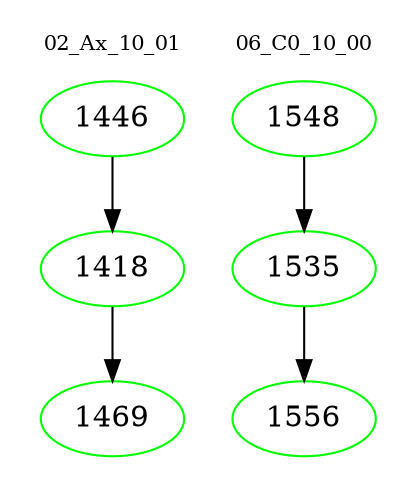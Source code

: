 digraph{
subgraph cluster_0 {
color = white
label = "02_Ax_10_01";
fontsize=10;
T0_1446 [label="1446", color="green"]
T0_1446 -> T0_1418 [color="black"]
T0_1418 [label="1418", color="green"]
T0_1418 -> T0_1469 [color="black"]
T0_1469 [label="1469", color="green"]
}
subgraph cluster_1 {
color = white
label = "06_C0_10_00";
fontsize=10;
T1_1548 [label="1548", color="green"]
T1_1548 -> T1_1535 [color="black"]
T1_1535 [label="1535", color="green"]
T1_1535 -> T1_1556 [color="black"]
T1_1556 [label="1556", color="green"]
}
}
